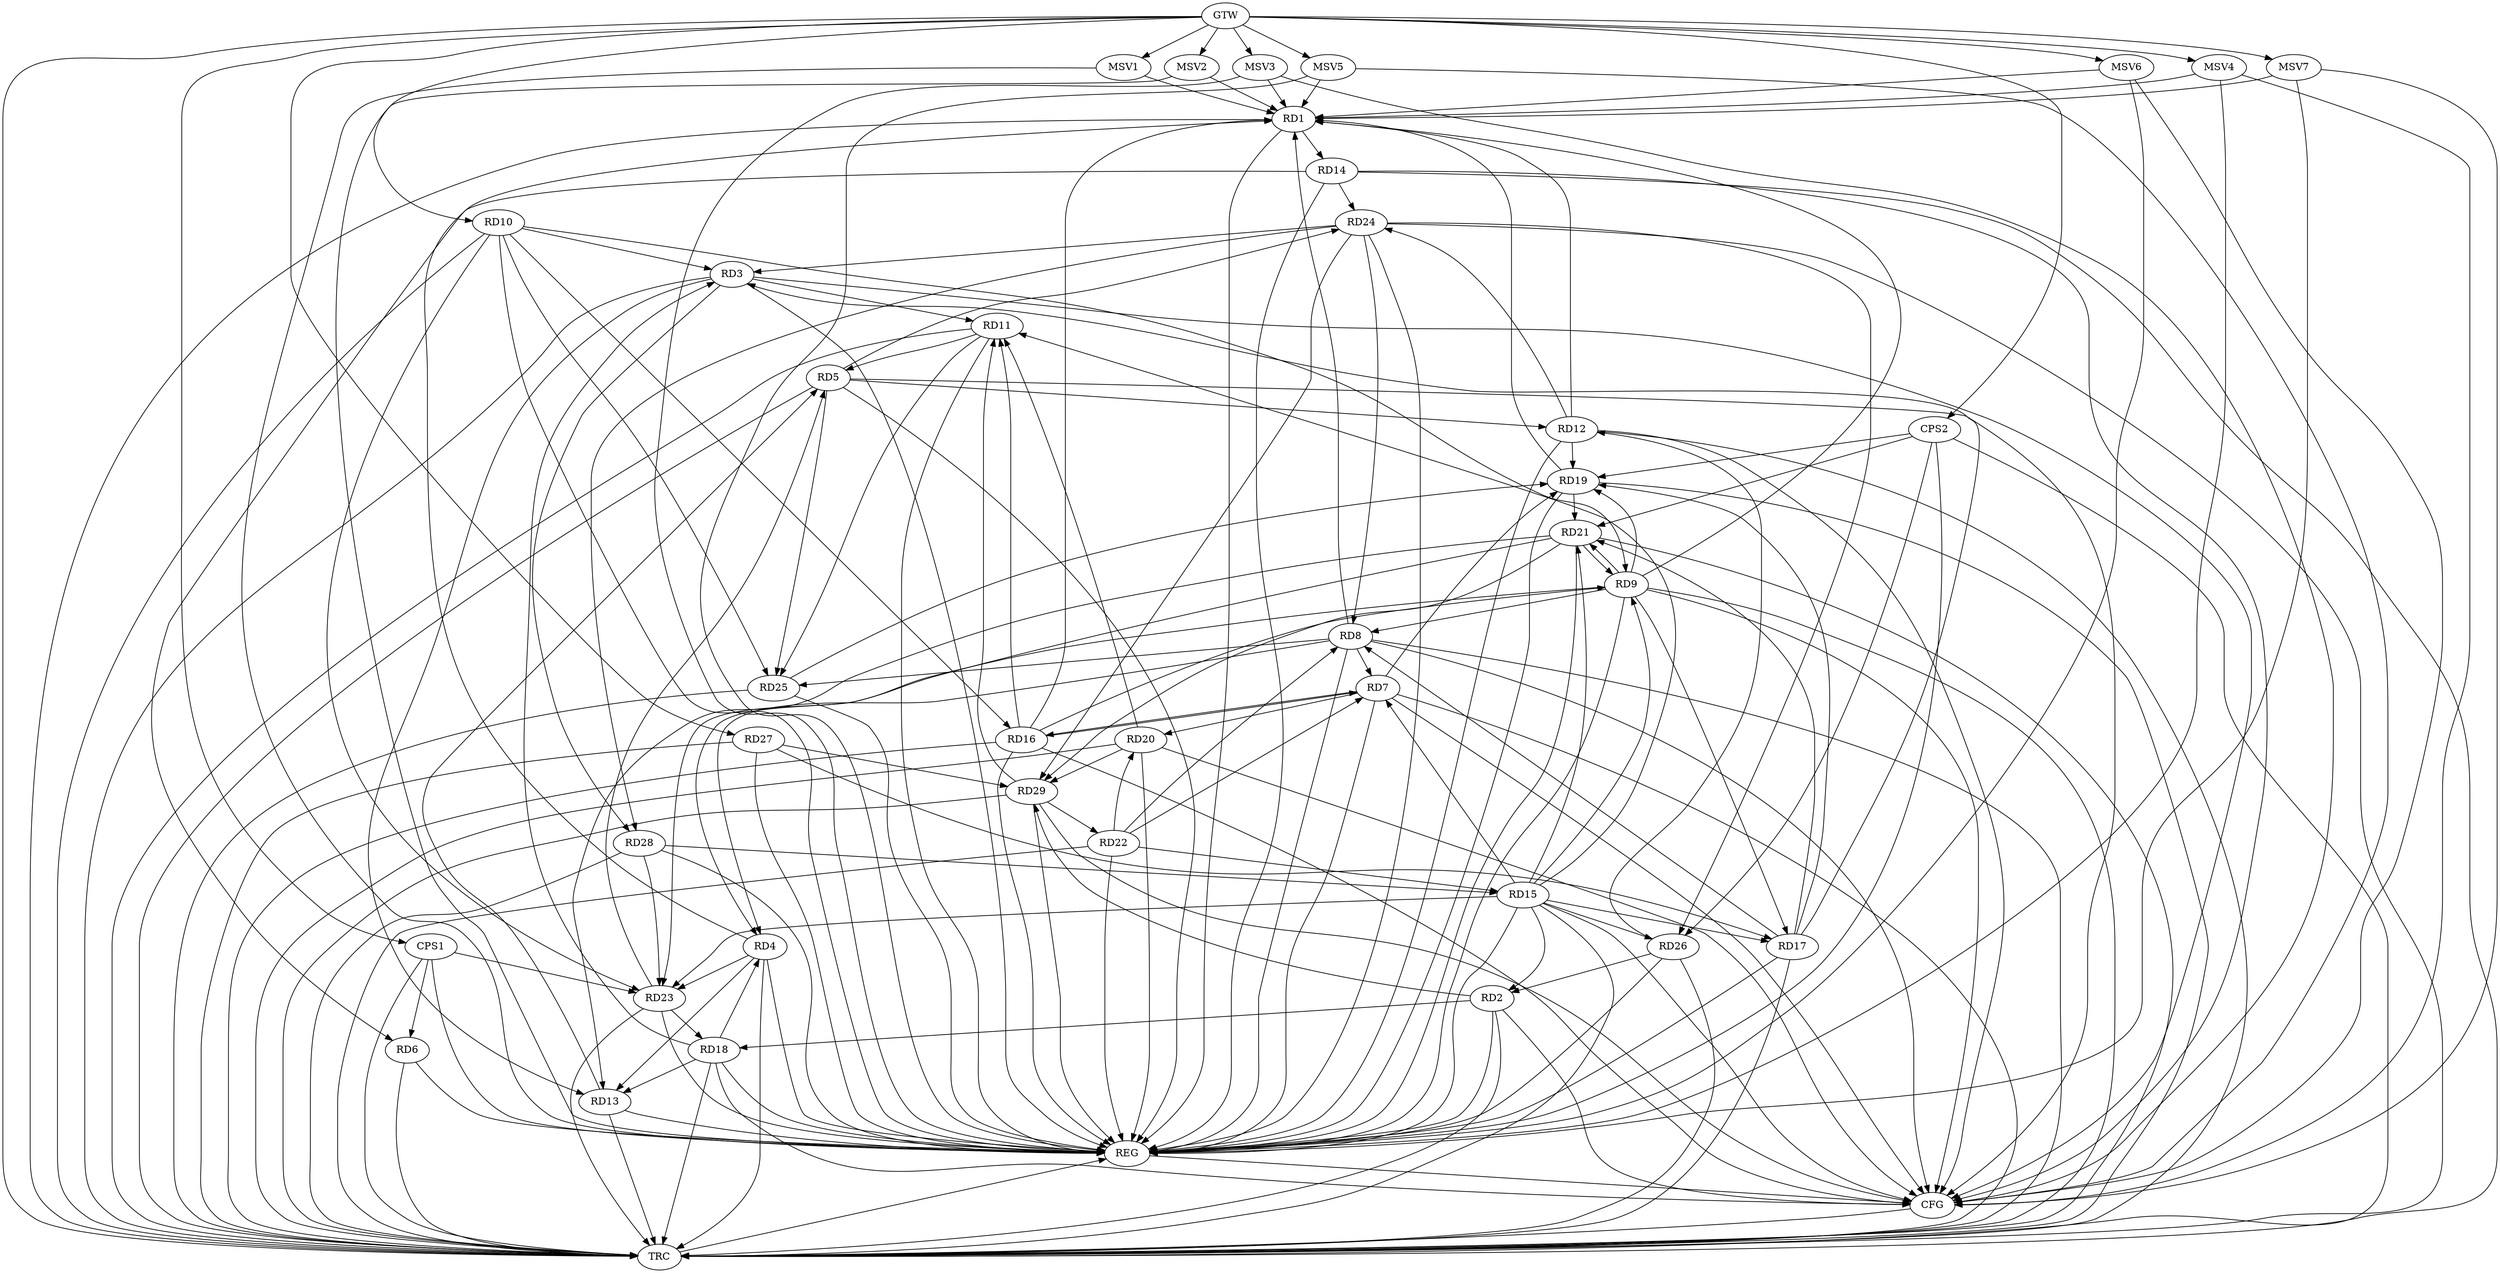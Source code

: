 strict digraph G {
  RD1 [ label="RD1" ];
  RD2 [ label="RD2" ];
  RD3 [ label="RD3" ];
  RD4 [ label="RD4" ];
  RD5 [ label="RD5" ];
  RD6 [ label="RD6" ];
  RD7 [ label="RD7" ];
  RD8 [ label="RD8" ];
  RD9 [ label="RD9" ];
  RD10 [ label="RD10" ];
  RD11 [ label="RD11" ];
  RD12 [ label="RD12" ];
  RD13 [ label="RD13" ];
  RD14 [ label="RD14" ];
  RD15 [ label="RD15" ];
  RD16 [ label="RD16" ];
  RD17 [ label="RD17" ];
  RD18 [ label="RD18" ];
  RD19 [ label="RD19" ];
  RD20 [ label="RD20" ];
  RD21 [ label="RD21" ];
  RD22 [ label="RD22" ];
  RD23 [ label="RD23" ];
  RD24 [ label="RD24" ];
  RD25 [ label="RD25" ];
  RD26 [ label="RD26" ];
  RD27 [ label="RD27" ];
  RD28 [ label="RD28" ];
  RD29 [ label="RD29" ];
  CPS1 [ label="CPS1" ];
  CPS2 [ label="CPS2" ];
  GTW [ label="GTW" ];
  REG [ label="REG" ];
  CFG [ label="CFG" ];
  TRC [ label="TRC" ];
  MSV1 [ label="MSV1" ];
  MSV2 [ label="MSV2" ];
  MSV3 [ label="MSV3" ];
  MSV4 [ label="MSV4" ];
  MSV5 [ label="MSV5" ];
  MSV6 [ label="MSV6" ];
  MSV7 [ label="MSV7" ];
  RD4 -> RD1;
  RD8 -> RD1;
  RD9 -> RD1;
  RD12 -> RD1;
  RD1 -> RD14;
  RD16 -> RD1;
  RD19 -> RD1;
  RD15 -> RD2;
  RD2 -> RD18;
  RD26 -> RD2;
  RD2 -> RD29;
  RD10 -> RD3;
  RD3 -> RD11;
  RD3 -> RD13;
  RD17 -> RD3;
  RD18 -> RD3;
  RD24 -> RD3;
  RD3 -> RD28;
  RD8 -> RD4;
  RD4 -> RD13;
  RD18 -> RD4;
  RD21 -> RD4;
  RD4 -> RD23;
  RD11 -> RD5;
  RD5 -> RD12;
  RD13 -> RD5;
  RD23 -> RD5;
  RD5 -> RD24;
  RD5 -> RD25;
  RD14 -> RD6;
  RD8 -> RD7;
  RD15 -> RD7;
  RD7 -> RD16;
  RD16 -> RD7;
  RD7 -> RD19;
  RD7 -> RD20;
  RD22 -> RD7;
  RD9 -> RD8;
  RD17 -> RD8;
  RD22 -> RD8;
  RD24 -> RD8;
  RD8 -> RD25;
  RD10 -> RD9;
  RD15 -> RD9;
  RD16 -> RD9;
  RD9 -> RD17;
  RD9 -> RD19;
  RD9 -> RD21;
  RD21 -> RD9;
  RD9 -> RD23;
  RD10 -> RD16;
  RD10 -> RD23;
  RD10 -> RD25;
  RD15 -> RD11;
  RD16 -> RD11;
  RD20 -> RD11;
  RD11 -> RD25;
  RD29 -> RD11;
  RD12 -> RD19;
  RD12 -> RD24;
  RD26 -> RD12;
  RD18 -> RD13;
  RD21 -> RD13;
  RD14 -> RD24;
  RD15 -> RD17;
  RD15 -> RD21;
  RD22 -> RD15;
  RD15 -> RD23;
  RD15 -> RD26;
  RD28 -> RD15;
  RD17 -> RD19;
  RD17 -> RD21;
  RD27 -> RD17;
  RD23 -> RD18;
  RD19 -> RD21;
  RD25 -> RD19;
  RD22 -> RD20;
  RD20 -> RD29;
  RD21 -> RD29;
  RD29 -> RD22;
  RD28 -> RD23;
  RD24 -> RD26;
  RD24 -> RD28;
  RD24 -> RD29;
  RD27 -> RD29;
  CPS1 -> RD6;
  CPS1 -> RD23;
  CPS2 -> RD26;
  CPS2 -> RD19;
  CPS2 -> RD21;
  GTW -> RD10;
  GTW -> RD27;
  GTW -> CPS1;
  GTW -> CPS2;
  RD1 -> REG;
  RD2 -> REG;
  RD3 -> REG;
  RD4 -> REG;
  RD5 -> REG;
  RD6 -> REG;
  RD7 -> REG;
  RD8 -> REG;
  RD9 -> REG;
  RD10 -> REG;
  RD11 -> REG;
  RD12 -> REG;
  RD13 -> REG;
  RD14 -> REG;
  RD15 -> REG;
  RD16 -> REG;
  RD17 -> REG;
  RD18 -> REG;
  RD19 -> REG;
  RD20 -> REG;
  RD21 -> REG;
  RD22 -> REG;
  RD23 -> REG;
  RD24 -> REG;
  RD25 -> REG;
  RD26 -> REG;
  RD27 -> REG;
  RD28 -> REG;
  RD29 -> REG;
  CPS1 -> REG;
  CPS2 -> REG;
  RD12 -> CFG;
  RD3 -> CFG;
  RD8 -> CFG;
  RD5 -> CFG;
  RD2 -> CFG;
  RD20 -> CFG;
  RD15 -> CFG;
  RD7 -> CFG;
  RD9 -> CFG;
  RD16 -> CFG;
  RD18 -> CFG;
  RD29 -> CFG;
  RD14 -> CFG;
  REG -> CFG;
  RD1 -> TRC;
  RD2 -> TRC;
  RD3 -> TRC;
  RD4 -> TRC;
  RD5 -> TRC;
  RD6 -> TRC;
  RD7 -> TRC;
  RD8 -> TRC;
  RD9 -> TRC;
  RD10 -> TRC;
  RD11 -> TRC;
  RD12 -> TRC;
  RD13 -> TRC;
  RD14 -> TRC;
  RD15 -> TRC;
  RD16 -> TRC;
  RD17 -> TRC;
  RD18 -> TRC;
  RD19 -> TRC;
  RD20 -> TRC;
  RD21 -> TRC;
  RD22 -> TRC;
  RD23 -> TRC;
  RD24 -> TRC;
  RD25 -> TRC;
  RD26 -> TRC;
  RD27 -> TRC;
  RD28 -> TRC;
  RD29 -> TRC;
  CPS1 -> TRC;
  CPS2 -> TRC;
  GTW -> TRC;
  CFG -> TRC;
  TRC -> REG;
  MSV1 -> RD1;
  MSV2 -> RD1;
  MSV3 -> RD1;
  MSV4 -> RD1;
  MSV5 -> RD1;
  MSV6 -> RD1;
  GTW -> MSV1;
  MSV1 -> REG;
  GTW -> MSV2;
  MSV2 -> REG;
  GTW -> MSV3;
  MSV3 -> REG;
  MSV3 -> CFG;
  GTW -> MSV4;
  MSV4 -> REG;
  MSV4 -> CFG;
  GTW -> MSV5;
  MSV5 -> REG;
  MSV5 -> CFG;
  GTW -> MSV6;
  MSV6 -> REG;
  MSV6 -> CFG;
  MSV7 -> RD1;
  GTW -> MSV7;
  MSV7 -> REG;
  MSV7 -> CFG;
}
